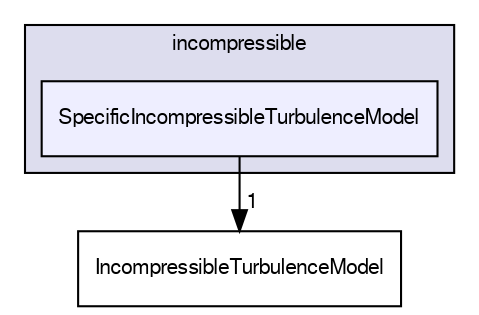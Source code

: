 digraph "src/TurbulenceModels/incompressible/SpecificIncompressibleTurbulenceModel" {
  bgcolor=transparent;
  compound=true
  node [ fontsize="10", fontname="FreeSans"];
  edge [ labelfontsize="10", labelfontname="FreeSans"];
  subgraph clusterdir_65e3a25be7d63d0357fd279a6ba5d718 {
    graph [ bgcolor="#ddddee", pencolor="black", label="incompressible" fontname="FreeSans", fontsize="10", URL="dir_65e3a25be7d63d0357fd279a6ba5d718.html"]
  dir_cde33d300f028805205416563ee5fbac [shape=box, label="SpecificIncompressibleTurbulenceModel", style="filled", fillcolor="#eeeeff", pencolor="black", URL="dir_cde33d300f028805205416563ee5fbac.html"];
  }
  dir_de2cd593d19cc0a8b5c44c5f0647956e [shape=box label="IncompressibleTurbulenceModel" URL="dir_de2cd593d19cc0a8b5c44c5f0647956e.html"];
  dir_cde33d300f028805205416563ee5fbac->dir_de2cd593d19cc0a8b5c44c5f0647956e [headlabel="1", labeldistance=1.5 headhref="dir_002825_002824.html"];
}
